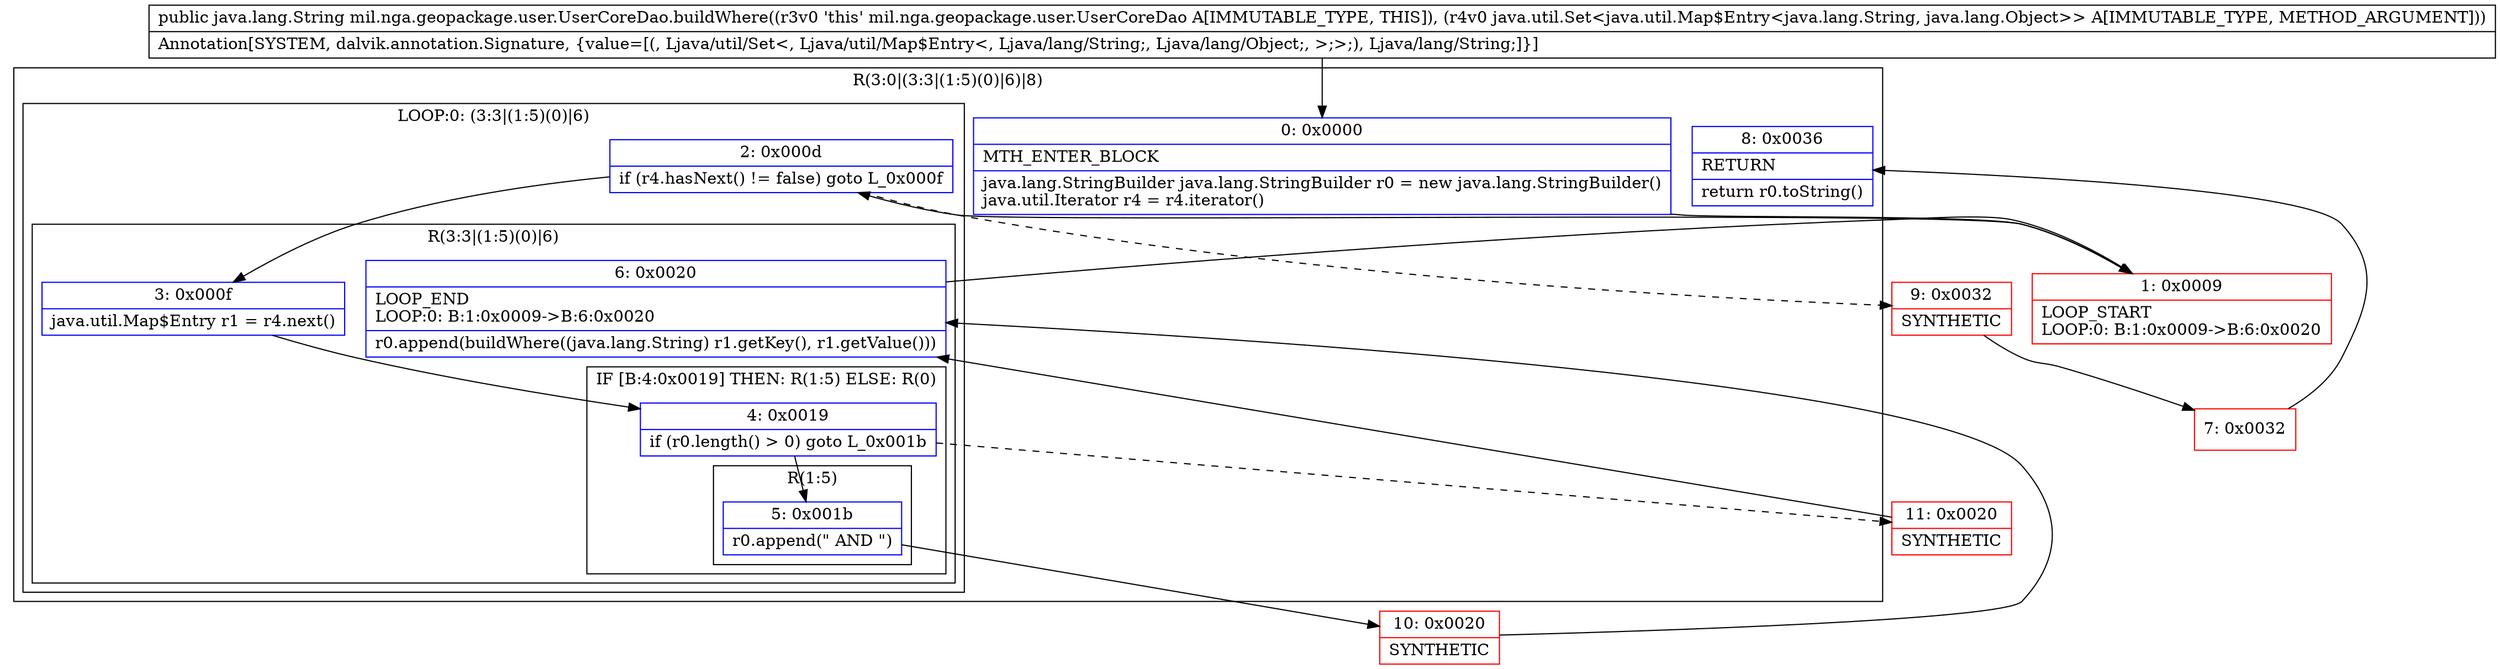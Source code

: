 digraph "CFG formil.nga.geopackage.user.UserCoreDao.buildWhere(Ljava\/util\/Set;)Ljava\/lang\/String;" {
subgraph cluster_Region_975584103 {
label = "R(3:0|(3:3|(1:5)(0)|6)|8)";
node [shape=record,color=blue];
Node_0 [shape=record,label="{0\:\ 0x0000|MTH_ENTER_BLOCK\l|java.lang.StringBuilder java.lang.StringBuilder r0 = new java.lang.StringBuilder()\ljava.util.Iterator r4 = r4.iterator()\l}"];
subgraph cluster_LoopRegion_521328110 {
label = "LOOP:0: (3:3|(1:5)(0)|6)";
node [shape=record,color=blue];
Node_2 [shape=record,label="{2\:\ 0x000d|if (r4.hasNext() != false) goto L_0x000f\l}"];
subgraph cluster_Region_1277652401 {
label = "R(3:3|(1:5)(0)|6)";
node [shape=record,color=blue];
Node_3 [shape=record,label="{3\:\ 0x000f|java.util.Map$Entry r1 = r4.next()\l}"];
subgraph cluster_IfRegion_1219602831 {
label = "IF [B:4:0x0019] THEN: R(1:5) ELSE: R(0)";
node [shape=record,color=blue];
Node_4 [shape=record,label="{4\:\ 0x0019|if (r0.length() \> 0) goto L_0x001b\l}"];
subgraph cluster_Region_254891132 {
label = "R(1:5)";
node [shape=record,color=blue];
Node_5 [shape=record,label="{5\:\ 0x001b|r0.append(\" AND \")\l}"];
}
subgraph cluster_Region_843972786 {
label = "R(0)";
node [shape=record,color=blue];
}
}
Node_6 [shape=record,label="{6\:\ 0x0020|LOOP_END\lLOOP:0: B:1:0x0009\-\>B:6:0x0020\l|r0.append(buildWhere((java.lang.String) r1.getKey(), r1.getValue()))\l}"];
}
}
Node_8 [shape=record,label="{8\:\ 0x0036|RETURN\l|return r0.toString()\l}"];
}
Node_1 [shape=record,color=red,label="{1\:\ 0x0009|LOOP_START\lLOOP:0: B:1:0x0009\-\>B:6:0x0020\l}"];
Node_7 [shape=record,color=red,label="{7\:\ 0x0032}"];
Node_9 [shape=record,color=red,label="{9\:\ 0x0032|SYNTHETIC\l}"];
Node_10 [shape=record,color=red,label="{10\:\ 0x0020|SYNTHETIC\l}"];
Node_11 [shape=record,color=red,label="{11\:\ 0x0020|SYNTHETIC\l}"];
MethodNode[shape=record,label="{public java.lang.String mil.nga.geopackage.user.UserCoreDao.buildWhere((r3v0 'this' mil.nga.geopackage.user.UserCoreDao A[IMMUTABLE_TYPE, THIS]), (r4v0 java.util.Set\<java.util.Map$Entry\<java.lang.String, java.lang.Object\>\> A[IMMUTABLE_TYPE, METHOD_ARGUMENT]))  | Annotation[SYSTEM, dalvik.annotation.Signature, \{value=[(, Ljava\/util\/Set\<, Ljava\/util\/Map$Entry\<, Ljava\/lang\/String;, Ljava\/lang\/Object;, \>;\>;), Ljava\/lang\/String;]\}]\l}"];
MethodNode -> Node_0;
Node_0 -> Node_1;
Node_2 -> Node_3;
Node_2 -> Node_9[style=dashed];
Node_3 -> Node_4;
Node_4 -> Node_5;
Node_4 -> Node_11[style=dashed];
Node_5 -> Node_10;
Node_6 -> Node_1;
Node_1 -> Node_2;
Node_7 -> Node_8;
Node_9 -> Node_7;
Node_10 -> Node_6;
Node_11 -> Node_6;
}

